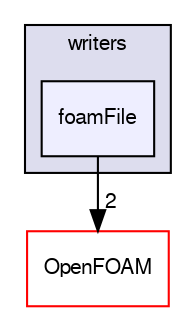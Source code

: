 digraph "src/sampling/sampledSurface/writers/foamFile" {
  bgcolor=transparent;
  compound=true
  node [ fontsize="10", fontname="FreeSans"];
  edge [ labelfontsize="10", labelfontname="FreeSans"];
  subgraph clusterdir_e8fc266228915d4455fb775a69f2b72e {
    graph [ bgcolor="#ddddee", pencolor="black", label="writers" fontname="FreeSans", fontsize="10", URL="dir_e8fc266228915d4455fb775a69f2b72e.html"]
  dir_f5443db3a5fdcd758038ecc864e8ba82 [shape=box, label="foamFile", style="filled", fillcolor="#eeeeff", pencolor="black", URL="dir_f5443db3a5fdcd758038ecc864e8ba82.html"];
  }
  dir_c5473ff19b20e6ec4dfe5c310b3778a8 [shape=box label="OpenFOAM" color="red" URL="dir_c5473ff19b20e6ec4dfe5c310b3778a8.html"];
  dir_f5443db3a5fdcd758038ecc864e8ba82->dir_c5473ff19b20e6ec4dfe5c310b3778a8 [headlabel="2", labeldistance=1.5 headhref="dir_002490_001732.html"];
}
